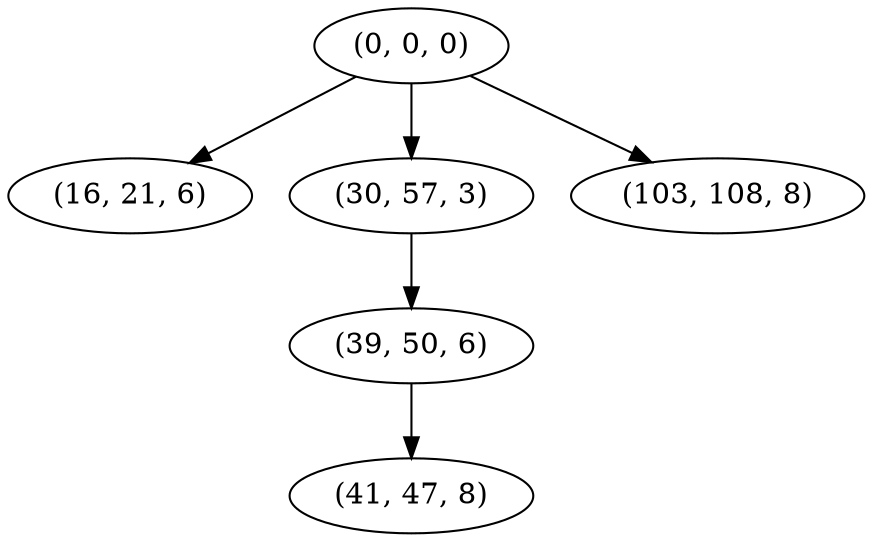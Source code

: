 digraph tree {
    "(0, 0, 0)";
    "(16, 21, 6)";
    "(30, 57, 3)";
    "(39, 50, 6)";
    "(41, 47, 8)";
    "(103, 108, 8)";
    "(0, 0, 0)" -> "(16, 21, 6)";
    "(0, 0, 0)" -> "(30, 57, 3)";
    "(0, 0, 0)" -> "(103, 108, 8)";
    "(30, 57, 3)" -> "(39, 50, 6)";
    "(39, 50, 6)" -> "(41, 47, 8)";
}
